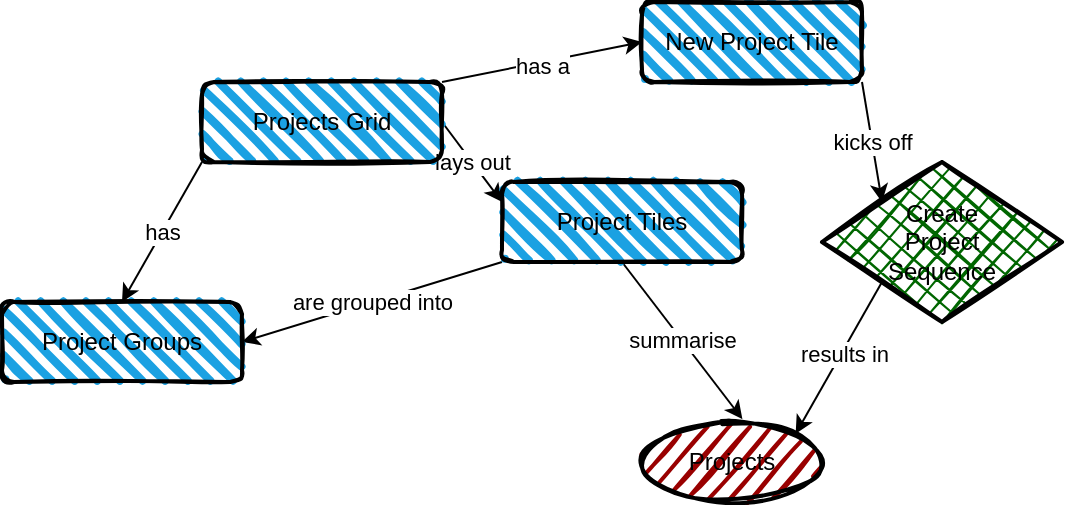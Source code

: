 <mxfile>
    <diagram id="ScF6ZwTu0qDVaIa1Va9B" name="Domain">
        <mxGraphModel dx="1260" dy="1940" grid="1" gridSize="10" guides="1" tooltips="1" connect="1" arrows="1" fold="1" page="1" pageScale="1" pageWidth="827" pageHeight="1169" math="0" shadow="0">
            <root>
                <mxCell id="6y0yrNsX52XtWnyCMfJG-0"/>
                <mxCell id="6y0yrNsX52XtWnyCMfJG-1" parent="6y0yrNsX52XtWnyCMfJG-0"/>
                <mxCell id="6y0yrNsX52XtWnyCMfJG-2" value="lays out" style="edgeStyle=none;html=1;exitX=1;exitY=0.5;exitDx=0;exitDy=0;entryX=0;entryY=0.25;entryDx=0;entryDy=0;" parent="6y0yrNsX52XtWnyCMfJG-1" source="6y0yrNsX52XtWnyCMfJG-6" target="6y0yrNsX52XtWnyCMfJG-10" edge="1">
                    <mxGeometry relative="1" as="geometry"/>
                </mxCell>
                <mxCell id="6y0yrNsX52XtWnyCMfJG-3" value="has" style="edgeStyle=none;html=1;exitX=0;exitY=1;exitDx=0;exitDy=0;entryX=0.5;entryY=0;entryDx=0;entryDy=0;" parent="6y0yrNsX52XtWnyCMfJG-1" source="6y0yrNsX52XtWnyCMfJG-6" target="6y0yrNsX52XtWnyCMfJG-11" edge="1">
                    <mxGeometry relative="1" as="geometry"/>
                </mxCell>
                <mxCell id="6y0yrNsX52XtWnyCMfJG-4" style="edgeStyle=none;html=1;exitX=1;exitY=0;exitDx=0;exitDy=0;entryX=0;entryY=0.5;entryDx=0;entryDy=0;" parent="6y0yrNsX52XtWnyCMfJG-1" source="6y0yrNsX52XtWnyCMfJG-6" target="6y0yrNsX52XtWnyCMfJG-13" edge="1">
                    <mxGeometry relative="1" as="geometry">
                        <mxPoint x="310" y="60" as="targetPoint"/>
                    </mxGeometry>
                </mxCell>
                <mxCell id="6y0yrNsX52XtWnyCMfJG-5" value="has a" style="edgeLabel;html=1;align=center;verticalAlign=middle;resizable=0;points=[];" parent="6y0yrNsX52XtWnyCMfJG-4" vertex="1" connectable="0">
                    <mxGeometry x="-0.007" y="-2" relative="1" as="geometry">
                        <mxPoint as="offset"/>
                    </mxGeometry>
                </mxCell>
                <mxCell id="6y0yrNsX52XtWnyCMfJG-6" value="Projects Grid" style="rounded=1;whiteSpace=wrap;html=1;strokeWidth=2;fillWeight=4;hachureGap=8;hachureAngle=45;fillColor=#1ba1e2;sketch=1;" parent="6y0yrNsX52XtWnyCMfJG-1" vertex="1">
                    <mxGeometry x="170" y="90" width="120" height="40" as="geometry"/>
                </mxCell>
                <mxCell id="6y0yrNsX52XtWnyCMfJG-7" value="Projects" style="ellipse;whiteSpace=wrap;html=1;strokeWidth=2;fillWeight=2;hachureGap=8;fillColor=#990000;fillStyle=dots;sketch=1;" parent="6y0yrNsX52XtWnyCMfJG-1" vertex="1">
                    <mxGeometry x="390" y="260" width="90" height="40" as="geometry"/>
                </mxCell>
                <mxCell id="6y0yrNsX52XtWnyCMfJG-8" value="are grouped into" style="edgeStyle=none;html=1;exitX=0;exitY=1;exitDx=0;exitDy=0;entryX=1;entryY=0.5;entryDx=0;entryDy=0;" parent="6y0yrNsX52XtWnyCMfJG-1" source="6y0yrNsX52XtWnyCMfJG-10" target="6y0yrNsX52XtWnyCMfJG-11" edge="1">
                    <mxGeometry relative="1" as="geometry"/>
                </mxCell>
                <mxCell id="6y0yrNsX52XtWnyCMfJG-9" value="summarise" style="edgeStyle=none;html=1;exitX=0.5;exitY=1;exitDx=0;exitDy=0;entryX=0.558;entryY=-0.036;entryDx=0;entryDy=0;entryPerimeter=0;" parent="6y0yrNsX52XtWnyCMfJG-1" source="6y0yrNsX52XtWnyCMfJG-10" target="6y0yrNsX52XtWnyCMfJG-7" edge="1">
                    <mxGeometry relative="1" as="geometry"/>
                </mxCell>
                <mxCell id="6y0yrNsX52XtWnyCMfJG-10" value="Project Tiles" style="rounded=1;whiteSpace=wrap;html=1;strokeWidth=2;fillWeight=4;hachureGap=8;hachureAngle=45;fillColor=#1ba1e2;sketch=1;" parent="6y0yrNsX52XtWnyCMfJG-1" vertex="1">
                    <mxGeometry x="320" y="140" width="120" height="40" as="geometry"/>
                </mxCell>
                <mxCell id="6y0yrNsX52XtWnyCMfJG-11" value="Project Groups" style="rounded=1;whiteSpace=wrap;html=1;strokeWidth=2;fillWeight=4;hachureGap=8;hachureAngle=45;fillColor=#1ba1e2;sketch=1;" parent="6y0yrNsX52XtWnyCMfJG-1" vertex="1">
                    <mxGeometry x="70" y="200" width="120" height="40" as="geometry"/>
                </mxCell>
                <mxCell id="6y0yrNsX52XtWnyCMfJG-12" value="kicks off" style="edgeStyle=none;html=1;exitX=1;exitY=1;exitDx=0;exitDy=0;entryX=0;entryY=0;entryDx=0;entryDy=0;" parent="6y0yrNsX52XtWnyCMfJG-1" source="6y0yrNsX52XtWnyCMfJG-13" target="6y0yrNsX52XtWnyCMfJG-16" edge="1">
                    <mxGeometry relative="1" as="geometry"/>
                </mxCell>
                <mxCell id="6y0yrNsX52XtWnyCMfJG-13" value="New Project Tile" style="rounded=1;whiteSpace=wrap;html=1;strokeWidth=2;fillWeight=4;hachureGap=8;hachureAngle=45;fillColor=#1ba1e2;sketch=1;" parent="6y0yrNsX52XtWnyCMfJG-1" vertex="1">
                    <mxGeometry x="390" y="50" width="110" height="40" as="geometry"/>
                </mxCell>
                <mxCell id="6y0yrNsX52XtWnyCMfJG-14" style="edgeStyle=none;html=1;exitX=0;exitY=1;exitDx=0;exitDy=0;entryX=1;entryY=0;entryDx=0;entryDy=0;" parent="6y0yrNsX52XtWnyCMfJG-1" source="6y0yrNsX52XtWnyCMfJG-16" target="6y0yrNsX52XtWnyCMfJG-7" edge="1">
                    <mxGeometry relative="1" as="geometry"/>
                </mxCell>
                <mxCell id="6y0yrNsX52XtWnyCMfJG-15" value="results in" style="edgeLabel;html=1;align=center;verticalAlign=middle;resizable=0;points=[];" parent="6y0yrNsX52XtWnyCMfJG-14" vertex="1" connectable="0">
                    <mxGeometry x="-0.086" y="1" relative="1" as="geometry">
                        <mxPoint as="offset"/>
                    </mxGeometry>
                </mxCell>
                <mxCell id="6y0yrNsX52XtWnyCMfJG-16" value="Create&lt;br&gt;Project &lt;br&gt;Sequence" style="rhombus;whiteSpace=wrap;html=1;strokeWidth=2;fillWeight=-1;hachureGap=8;fillStyle=cross-hatch;fillColor=#006600;sketch=1;" parent="6y0yrNsX52XtWnyCMfJG-1" vertex="1">
                    <mxGeometry x="480" y="130" width="120" height="80" as="geometry"/>
                </mxCell>
            </root>
        </mxGraphModel>
    </diagram>
    <diagram id="6WQD-UjSUtA4rOHnXgsI" name="Classes">
        <mxGraphModel dx="675" dy="1280" grid="1" gridSize="10" guides="1" tooltips="1" connect="1" arrows="1" fold="1" page="1" pageScale="1" pageWidth="827" pageHeight="1169" math="0" shadow="0">
            <root>
                <mxCell id="0"/>
                <mxCell id="1" parent="0"/>
                <mxCell id="2" value="ProjectState" style="swimlane;fontStyle=1;align=center;verticalAlign=top;childLayout=stackLayout;horizontal=1;startSize=26;horizontalStack=0;resizeParent=1;resizeParentMax=0;resizeLast=0;collapsible=1;marginBottom=0;" parent="1" vertex="1">
                    <mxGeometry x="640" y="120" width="160" height="114" as="geometry"/>
                </mxCell>
                <mxCell id="3" value="+ id: String&#10;+ name: String&#10;..." style="text;strokeColor=none;fillColor=none;align=left;verticalAlign=top;spacingLeft=4;spacingRight=4;overflow=hidden;rotatable=0;points=[[0,0.5],[1,0.5]];portConstraint=eastwest;" parent="2" vertex="1">
                    <mxGeometry y="26" width="160" height="54" as="geometry"/>
                </mxCell>
                <mxCell id="4" value="" style="line;strokeWidth=1;fillColor=none;align=left;verticalAlign=middle;spacingTop=-1;spacingLeft=3;spacingRight=3;rotatable=0;labelPosition=right;points=[];portConstraint=eastwest;" parent="2" vertex="1">
                    <mxGeometry y="80" width="160" height="8" as="geometry"/>
                </mxCell>
                <mxCell id="5" value="..." style="text;strokeColor=none;fillColor=none;align=left;verticalAlign=top;spacingLeft=4;spacingRight=4;overflow=hidden;rotatable=0;points=[[0,0.5],[1,0.5]];portConstraint=eastwest;" parent="2" vertex="1">
                    <mxGeometry y="88" width="160" height="26" as="geometry"/>
                </mxCell>
                <mxCell id="6" value="ProjectItem" style="swimlane;fontStyle=1;align=center;verticalAlign=top;childLayout=stackLayout;horizontal=1;startSize=26;horizontalStack=0;resizeParent=1;resizeParentMax=0;resizeLast=0;collapsible=1;marginBottom=0;" parent="1" vertex="1">
                    <mxGeometry x="400" y="80" width="160" height="100" as="geometry"/>
                </mxCell>
                <mxCell id="7" value="+ project: Project" style="text;strokeColor=none;fillColor=none;align=left;verticalAlign=top;spacingLeft=4;spacingRight=4;overflow=hidden;rotatable=0;points=[[0,0.5],[1,0.5]];portConstraint=eastwest;" parent="6" vertex="1">
                    <mxGeometry y="26" width="160" height="26" as="geometry"/>
                </mxCell>
                <mxCell id="8" value="" style="line;strokeWidth=1;fillColor=none;align=left;verticalAlign=middle;spacingTop=-1;spacingLeft=3;spacingRight=3;rotatable=0;labelPosition=right;points=[];portConstraint=eastwest;" parent="6" vertex="1">
                    <mxGeometry y="52" width="160" height="8" as="geometry"/>
                </mxCell>
                <mxCell id="9" value="+ delete()&#10;+ edit()" style="text;strokeColor=none;fillColor=none;align=left;verticalAlign=top;spacingLeft=4;spacingRight=4;overflow=hidden;rotatable=0;points=[[0,0.5],[1,0.5]];portConstraint=eastwest;" parent="6" vertex="1">
                    <mxGeometry y="60" width="160" height="40" as="geometry"/>
                </mxCell>
                <mxCell id="10" value="ProjectsGrid" style="swimlane;fontStyle=1;align=center;verticalAlign=top;childLayout=stackLayout;horizontal=1;startSize=26;horizontalStack=0;resizeParent=1;resizeParentMax=0;resizeLast=0;collapsible=1;marginBottom=0;" parent="1" vertex="1">
                    <mxGeometry x="110" y="50" width="200" height="86" as="geometry"/>
                </mxCell>
                <mxCell id="11" value="+ projectTiles: List&lt;ProjectTile&gt;" style="text;strokeColor=none;fillColor=none;align=left;verticalAlign=top;spacingLeft=4;spacingRight=4;overflow=hidden;rotatable=0;points=[[0,0.5],[1,0.5]];portConstraint=eastwest;" parent="10" vertex="1">
                    <mxGeometry y="26" width="200" height="26" as="geometry"/>
                </mxCell>
                <mxCell id="12" value="" style="line;strokeWidth=1;fillColor=none;align=left;verticalAlign=middle;spacingTop=-1;spacingLeft=3;spacingRight=3;rotatable=0;labelPosition=right;points=[];portConstraint=eastwest;" parent="10" vertex="1">
                    <mxGeometry y="52" width="200" height="8" as="geometry"/>
                </mxCell>
                <mxCell id="13" value="+ createTiles(List&lt;Project&gt;) : List&lt;ProjectTile&gt;" style="text;strokeColor=none;fillColor=none;align=left;verticalAlign=top;spacingLeft=4;spacingRight=4;overflow=hidden;rotatable=0;points=[[0,0.5],[1,0.5]];portConstraint=eastwest;" parent="10" vertex="1">
                    <mxGeometry y="60" width="200" height="26" as="geometry"/>
                </mxCell>
                <mxCell id="14" value="NewProjectItem" style="swimlane;fontStyle=1;align=center;verticalAlign=top;childLayout=stackLayout;horizontal=1;startSize=26;horizontalStack=0;resizeParent=1;resizeParentMax=0;resizeLast=0;collapsible=1;marginBottom=0;" parent="1" vertex="1">
                    <mxGeometry x="400" y="250" width="160" height="60" as="geometry"/>
                </mxCell>
                <mxCell id="15" value="" style="line;strokeWidth=1;fillColor=none;align=left;verticalAlign=middle;spacingTop=-1;spacingLeft=3;spacingRight=3;rotatable=0;labelPosition=right;points=[];portConstraint=eastwest;" parent="14" vertex="1">
                    <mxGeometry y="26" width="160" height="8" as="geometry"/>
                </mxCell>
                <mxCell id="16" value="+ createNewProject()" style="text;strokeColor=none;fillColor=none;align=left;verticalAlign=top;spacingLeft=4;spacingRight=4;overflow=hidden;rotatable=0;points=[[0,0.5],[1,0.5]];portConstraint=eastwest;" parent="14" vertex="1">
                    <mxGeometry y="34" width="160" height="26" as="geometry"/>
                </mxCell>
                <mxCell id="17" value="Extends" style="endArrow=block;endSize=16;endFill=0;html=1;entryX=0.499;entryY=1.109;entryDx=0;entryDy=0;entryPerimeter=0;exitX=0.5;exitY=0;exitDx=0;exitDy=0;" parent="1" source="14" target="9" edge="1">
                    <mxGeometry x="-0.346" width="160" relative="1" as="geometry">
                        <mxPoint x="480" y="250" as="sourcePoint"/>
                        <mxPoint x="520" y="220" as="targetPoint"/>
                        <mxPoint as="offset"/>
                    </mxGeometry>
                </mxCell>
                <mxCell id="18" value="1" style="endArrow=open;html=1;endSize=12;startArrow=diamondThin;startSize=14;startFill=0;edgeStyle=orthogonalEdgeStyle;align=left;verticalAlign=bottom;exitX=1;exitY=0.5;exitDx=0;exitDy=0;entryX=0;entryY=0.5;entryDx=0;entryDy=0;" parent="1" source="7" target="3" edge="1">
                    <mxGeometry x="-1" y="3" relative="1" as="geometry">
                        <mxPoint x="620" y="270" as="sourcePoint"/>
                        <mxPoint x="780" y="270" as="targetPoint"/>
                    </mxGeometry>
                </mxCell>
                <mxCell id="19" value="1" style="edgeLabel;html=1;align=center;verticalAlign=middle;resizable=0;points=[];" parent="18" vertex="1" connectable="0">
                    <mxGeometry x="0.781" y="-2" relative="1" as="geometry">
                        <mxPoint x="-7" y="5" as="offset"/>
                    </mxGeometry>
                </mxCell>
                <mxCell id="20" value="1" style="endArrow=open;html=1;endSize=12;startArrow=diamondThin;startSize=14;startFill=0;edgeStyle=orthogonalEdgeStyle;align=left;verticalAlign=bottom;exitX=0.989;exitY=0.994;exitDx=0;exitDy=0;entryX=-0.014;entryY=1.109;entryDx=0;entryDy=0;entryPerimeter=0;exitPerimeter=0;" parent="1" source="11" target="7" edge="1">
                    <mxGeometry x="-1" y="3" relative="1" as="geometry">
                        <mxPoint x="280" y="120" as="sourcePoint"/>
                        <mxPoint x="360" y="160" as="targetPoint"/>
                        <Array as="points">
                            <mxPoint x="360" y="102"/>
                            <mxPoint x="360" y="135"/>
                        </Array>
                    </mxGeometry>
                </mxCell>
                <mxCell id="21" value="1..*" style="edgeLabel;html=1;align=center;verticalAlign=middle;resizable=0;points=[];" parent="20" vertex="1" connectable="0">
                    <mxGeometry x="0.781" y="-2" relative="1" as="geometry">
                        <mxPoint x="-7" y="5" as="offset"/>
                    </mxGeometry>
                </mxCell>
            </root>
        </mxGraphModel>
    </diagram>
    <diagram id="nBk8uOtxXkzUf86sOUdd" name="Sequences">
        <mxGraphModel dx="675" dy="1280" grid="1" gridSize="10" guides="1" tooltips="1" connect="1" arrows="1" fold="1" page="1" pageScale="1" pageWidth="827" pageHeight="1169" math="0" shadow="0">
            <root>
                <mxCell id="5Y0gAy72s4Q4G9UK6YYD-0"/>
                <mxCell id="5Y0gAy72s4Q4G9UK6YYD-1" parent="5Y0gAy72s4Q4G9UK6YYD-0"/>
                <mxCell id="5Y0gAy72s4Q4G9UK6YYD-2" value="" style="shape=umlLifeline;participant=umlActor;perimeter=lifelinePerimeter;whiteSpace=wrap;html=1;container=1;collapsible=0;recursiveResize=0;verticalAlign=top;spacingTop=36;outlineConnect=0;" parent="5Y0gAy72s4Q4G9UK6YYD-1" vertex="1">
                    <mxGeometry x="40" y="60" width="20" height="300" as="geometry"/>
                </mxCell>
                <mxCell id="5Y0gAy72s4Q4G9UK6YYD-3" value="" style="shape=umlLifeline;participant=umlBoundary;perimeter=lifelinePerimeter;whiteSpace=wrap;html=1;container=1;collapsible=0;recursiveResize=0;verticalAlign=top;spacingTop=36;outlineConnect=0;" parent="5Y0gAy72s4Q4G9UK6YYD-1" vertex="1">
                    <mxGeometry x="140" y="60" width="50" height="300" as="geometry"/>
                </mxCell>
                <mxCell id="GZhyHGU6QE_1T7sqyxsw-2" value="" style="rounded=0;dashed=0;" parent="5Y0gAy72s4Q4G9UK6YYD-3" vertex="1">
                    <mxGeometry x="20" y="50" width="10" height="90" as="geometry"/>
                </mxCell>
                <mxCell id="GZhyHGU6QE_1T7sqyxsw-10" value="App builds&lt;br&gt;ProjectsGrid" style="edgeStyle=orthogonalEdgeStyle;html=1;align=left;spacingLeft=2;endArrow=block;rounded=0;entryX=1;entryY=0;fontSize=10;" parent="5Y0gAy72s4Q4G9UK6YYD-3" edge="1">
                    <mxGeometry relative="1" as="geometry">
                        <mxPoint x="30" y="70" as="sourcePoint"/>
                        <Array as="points">
                            <mxPoint x="60" y="70"/>
                        </Array>
                        <mxPoint x="35" y="90" as="targetPoint"/>
                    </mxGeometry>
                </mxCell>
                <mxCell id="5Y0gAy72s4Q4G9UK6YYD-4" value="" style="shape=umlLifeline;participant=umlEntity;perimeter=lifelinePerimeter;whiteSpace=wrap;html=1;container=1;collapsible=0;recursiveResize=0;verticalAlign=top;spacingTop=36;outlineConnect=0;" parent="5Y0gAy72s4Q4G9UK6YYD-1" vertex="1">
                    <mxGeometry x="260" y="60" width="40" height="300" as="geometry"/>
                </mxCell>
                <mxCell id="5Y0gAy72s4Q4G9UK6YYD-6" value="user&lt;br&gt;authenticates" style="html=1;verticalAlign=bottom;endArrow=block;" parent="5Y0gAy72s4Q4G9UK6YYD-1" edge="1">
                    <mxGeometry width="80" relative="1" as="geometry">
                        <mxPoint x="50" y="120" as="sourcePoint"/>
                        <mxPoint x="160" y="120" as="targetPoint"/>
                    </mxGeometry>
                </mxCell>
                <mxCell id="0iasa-nGZ7vJXzxeR5hz-0" value="projects" style="html=1;verticalAlign=bottom;endArrow=block;entryX=1;entryY=0.75;entryDx=0;entryDy=0;dashed=1;" parent="5Y0gAy72s4Q4G9UK6YYD-1" source="5Y0gAy72s4Q4G9UK6YYD-4" target="GZhyHGU6QE_1T7sqyxsw-2" edge="1">
                    <mxGeometry width="80" relative="1" as="geometry">
                        <mxPoint x="60" y="130" as="sourcePoint"/>
                        <mxPoint x="170" y="130" as="targetPoint"/>
                    </mxGeometry>
                </mxCell>
                <mxCell id="0iasa-nGZ7vJXzxeR5hz-1" value="App State" style="text;html=1;align=center;verticalAlign=middle;resizable=0;points=[];autosize=1;strokeColor=none;fillColor=none;fontSize=10;" parent="5Y0gAy72s4Q4G9UK6YYD-1" vertex="1">
                    <mxGeometry x="250" y="30" width="60" height="20" as="geometry"/>
                </mxCell>
                <mxCell id="0iasa-nGZ7vJXzxeR5hz-2" value="UI" style="text;html=1;align=center;verticalAlign=middle;resizable=0;points=[];autosize=1;strokeColor=none;fillColor=none;fontSize=10;" parent="5Y0gAy72s4Q4G9UK6YYD-1" vertex="1">
                    <mxGeometry x="150" y="30" width="30" height="20" as="geometry"/>
                </mxCell>
            </root>
        </mxGraphModel>
    </diagram>
    <diagram id="6_EYjycNjjmwr4-96SY2" name="Wireframes">
        <mxGraphModel dx="1260" dy="1940" grid="1" gridSize="10" guides="1" tooltips="1" connect="1" arrows="1" fold="1" page="1" pageScale="1" pageWidth="827" pageHeight="1169" math="0" shadow="0">
            <root>
                <mxCell id="ZAkanpjpfqizOox4c_ct-0"/>
                <mxCell id="ZAkanpjpfqizOox4c_ct-1" parent="ZAkanpjpfqizOox4c_ct-0"/>
                <mxCell id="t6SJKtWvyk7r8CmhA1t6-28" value="" style="whiteSpace=wrap;html=1;" vertex="1" parent="ZAkanpjpfqizOox4c_ct-1">
                    <mxGeometry x="750" y="70" width="370" height="440" as="geometry"/>
                </mxCell>
                <mxCell id="ZAkanpjpfqizOox4c_ct-2" value="" style="rounded=1;whiteSpace=wrap;html=1;strokeWidth=2;fillWeight=4;hachureGap=8;hachureAngle=45;fillColor=#f9f7ed;sketch=1;opacity=10;strokeColor=#36393d;" parent="ZAkanpjpfqizOox4c_ct-1" vertex="1">
                    <mxGeometry x="102.5" y="80" width="580" height="410" as="geometry"/>
                </mxCell>
                <mxCell id="ZAkanpjpfqizOox4c_ct-3" value="&lt;h2&gt;Projects Grid - Lofi Wireframe&lt;/h2&gt;" style="text;html=1;strokeColor=none;fillColor=none;align=center;verticalAlign=middle;whiteSpace=wrap;rounded=0;opacity=50;" parent="ZAkanpjpfqizOox4c_ct-1" vertex="1">
                    <mxGeometry x="255" y="30" width="275" height="20" as="geometry"/>
                </mxCell>
                <mxCell id="ZAkanpjpfqizOox4c_ct-4" value="&lt;p&gt;&lt;font style=&quot;font-size: 16px ; font-weight: normal&quot;&gt;Recent projects&lt;/font&gt;&lt;/p&gt;" style="text;strokeColor=none;fillColor=none;html=1;fontSize=24;fontStyle=1;verticalAlign=middle;align=center;opacity=50;" parent="ZAkanpjpfqizOox4c_ct-1" vertex="1">
                    <mxGeometry x="152.5" y="80" width="130" height="40" as="geometry"/>
                </mxCell>
                <mxCell id="ZAkanpjpfqizOox4c_ct-5" value="" style="shape=ext;double=1;rounded=1;whiteSpace=wrap;html=1;opacity=50;" parent="ZAkanpjpfqizOox4c_ct-1" vertex="1">
                    <mxGeometry x="157.5" y="140" width="135" height="100" as="geometry"/>
                </mxCell>
                <mxCell id="ZAkanpjpfqizOox4c_ct-7" value="&lt;font style=&quot;font-size: 24px&quot;&gt;+&lt;/font&gt;" style="text;html=1;strokeColor=none;fillColor=none;align=center;verticalAlign=middle;whiteSpace=wrap;rounded=0;opacity=10;" parent="ZAkanpjpfqizOox4c_ct-1" vertex="1">
                    <mxGeometry x="202.5" y="180" width="40" height="20" as="geometry"/>
                </mxCell>
                <mxCell id="bRT_D-mQ0hcYwe1w0xhb-2" style="edgeStyle=none;html=1;exitX=1;exitY=1;exitDx=0;exitDy=0;entryX=0;entryY=0.25;entryDx=0;entryDy=0;" parent="ZAkanpjpfqizOox4c_ct-1" source="ZAkanpjpfqizOox4c_ct-8" target="ZAkanpjpfqizOox4c_ct-5" edge="1">
                    <mxGeometry relative="1" as="geometry"/>
                </mxCell>
                <mxCell id="ZAkanpjpfqizOox4c_ct-8" value="New Project Tile" style="text;html=1;strokeColor=none;fillColor=none;align=center;verticalAlign=middle;whiteSpace=wrap;rounded=0;opacity=10;" parent="ZAkanpjpfqizOox4c_ct-1" vertex="1">
                    <mxGeometry y="140" width="90" height="20" as="geometry"/>
                </mxCell>
                <mxCell id="ZAkanpjpfqizOox4c_ct-9" value="" style="shape=ext;double=1;rounded=1;whiteSpace=wrap;html=1;opacity=50;" parent="ZAkanpjpfqizOox4c_ct-1" vertex="1">
                    <mxGeometry x="322.5" y="140" width="135" height="100" as="geometry"/>
                </mxCell>
                <mxCell id="ZAkanpjpfqizOox4c_ct-10" value="" style="shape=ext;double=1;rounded=1;whiteSpace=wrap;html=1;opacity=50;" parent="ZAkanpjpfqizOox4c_ct-1" vertex="1">
                    <mxGeometry x="482.5" y="140" width="135" height="100" as="geometry"/>
                </mxCell>
                <mxCell id="ZAkanpjpfqizOox4c_ct-11" value="" style="shape=ext;double=1;rounded=1;whiteSpace=wrap;html=1;opacity=50;" parent="ZAkanpjpfqizOox4c_ct-1" vertex="1">
                    <mxGeometry x="162.5" y="270" width="135" height="100" as="geometry"/>
                </mxCell>
                <mxCell id="ZAkanpjpfqizOox4c_ct-12" value="" style="shape=ext;double=1;rounded=1;whiteSpace=wrap;html=1;opacity=50;" parent="ZAkanpjpfqizOox4c_ct-1" vertex="1">
                    <mxGeometry x="322.5" y="270" width="135" height="100" as="geometry"/>
                </mxCell>
                <mxCell id="ZAkanpjpfqizOox4c_ct-13" value="" style="shape=ext;double=1;rounded=1;whiteSpace=wrap;html=1;opacity=50;" parent="ZAkanpjpfqizOox4c_ct-1" vertex="1">
                    <mxGeometry x="482.5" y="270" width="135" height="100" as="geometry"/>
                </mxCell>
                <mxCell id="ZAkanpjpfqizOox4c_ct-14" value="&lt;p&gt;&lt;font style=&quot;font-size: 16px ; font-weight: normal&quot;&gt;All projects&lt;/font&gt;&lt;/p&gt;" style="text;strokeColor=none;fillColor=none;html=1;fontSize=24;fontStyle=1;verticalAlign=middle;align=center;opacity=50;" parent="ZAkanpjpfqizOox4c_ct-1" vertex="1">
                    <mxGeometry x="140" y="385" width="130" height="40" as="geometry"/>
                </mxCell>
                <mxCell id="ZAkanpjpfqizOox4c_ct-15" value="" style="shape=ext;double=1;rounded=1;whiteSpace=wrap;html=1;opacity=50;" parent="ZAkanpjpfqizOox4c_ct-1" vertex="1">
                    <mxGeometry x="155" y="440" width="135" height="50" as="geometry"/>
                </mxCell>
                <mxCell id="ZAkanpjpfqizOox4c_ct-16" value="" style="shape=ext;double=1;rounded=1;whiteSpace=wrap;html=1;opacity=50;" parent="ZAkanpjpfqizOox4c_ct-1" vertex="1">
                    <mxGeometry x="325" y="440" width="135" height="50" as="geometry"/>
                </mxCell>
                <mxCell id="ZAkanpjpfqizOox4c_ct-17" value="" style="shape=ext;double=1;rounded=1;whiteSpace=wrap;html=1;opacity=50;" parent="ZAkanpjpfqizOox4c_ct-1" vertex="1">
                    <mxGeometry x="482.5" y="440" width="135" height="50" as="geometry"/>
                </mxCell>
                <mxCell id="ZAkanpjpfqizOox4c_ct-18" value="Project Name" style="text;html=1;strokeColor=none;fillColor=none;align=center;verticalAlign=middle;whiteSpace=wrap;rounded=0;opacity=10;" parent="ZAkanpjpfqizOox4c_ct-1" vertex="1">
                    <mxGeometry x="352.5" y="180" width="80" height="20" as="geometry"/>
                </mxCell>
                <mxCell id="o6Hbz5lqMHDnjrSynOms-0" value="" style="rounded=1;whiteSpace=wrap;html=1;strokeWidth=2;fillWeight=4;hachureGap=8;hachureAngle=45;fillColor=#f9f7ed;sketch=1;opacity=10;strokeColor=#36393d;" parent="ZAkanpjpfqizOox4c_ct-1" vertex="1">
                    <mxGeometry x="102.5" y="585" width="405" height="410" as="geometry"/>
                </mxCell>
                <mxCell id="o6Hbz5lqMHDnjrSynOms-1" value="&lt;p&gt;&lt;font style=&quot;font-size: 16px ; font-weight: normal&quot;&gt;Recent projects&lt;/font&gt;&lt;/p&gt;" style="text;strokeColor=none;fillColor=none;html=1;fontSize=24;fontStyle=1;verticalAlign=middle;align=center;opacity=50;" parent="ZAkanpjpfqizOox4c_ct-1" vertex="1">
                    <mxGeometry x="152.5" y="585" width="130" height="40" as="geometry"/>
                </mxCell>
                <mxCell id="o6Hbz5lqMHDnjrSynOms-2" value="" style="shape=ext;double=1;rounded=1;whiteSpace=wrap;html=1;opacity=50;" parent="ZAkanpjpfqizOox4c_ct-1" vertex="1">
                    <mxGeometry x="157.5" y="645" width="135" height="100" as="geometry"/>
                </mxCell>
                <mxCell id="o6Hbz5lqMHDnjrSynOms-3" value="&lt;font style=&quot;font-size: 24px&quot;&gt;+&lt;/font&gt;" style="text;html=1;strokeColor=none;fillColor=none;align=center;verticalAlign=middle;whiteSpace=wrap;rounded=0;opacity=10;" parent="ZAkanpjpfqizOox4c_ct-1" vertex="1">
                    <mxGeometry x="202.5" y="685" width="40" height="20" as="geometry"/>
                </mxCell>
                <mxCell id="o6Hbz5lqMHDnjrSynOms-5" value="" style="shape=ext;double=1;rounded=1;whiteSpace=wrap;html=1;opacity=50;" parent="ZAkanpjpfqizOox4c_ct-1" vertex="1">
                    <mxGeometry x="322.5" y="645" width="135" height="100" as="geometry"/>
                </mxCell>
                <mxCell id="o6Hbz5lqMHDnjrSynOms-7" value="" style="shape=ext;double=1;rounded=1;whiteSpace=wrap;html=1;opacity=50;" parent="ZAkanpjpfqizOox4c_ct-1" vertex="1">
                    <mxGeometry x="162.5" y="775" width="135" height="100" as="geometry"/>
                </mxCell>
                <mxCell id="o6Hbz5lqMHDnjrSynOms-8" value="" style="shape=ext;double=1;rounded=1;whiteSpace=wrap;html=1;opacity=50;" parent="ZAkanpjpfqizOox4c_ct-1" vertex="1">
                    <mxGeometry x="322.5" y="775" width="135" height="100" as="geometry"/>
                </mxCell>
                <mxCell id="o6Hbz5lqMHDnjrSynOms-10" value="&lt;p&gt;&lt;font style=&quot;font-size: 16px ; font-weight: normal&quot;&gt;All projects&lt;/font&gt;&lt;/p&gt;" style="text;strokeColor=none;fillColor=none;html=1;fontSize=24;fontStyle=1;verticalAlign=middle;align=center;opacity=50;" parent="ZAkanpjpfqizOox4c_ct-1" vertex="1">
                    <mxGeometry x="140" y="890" width="130" height="40" as="geometry"/>
                </mxCell>
                <mxCell id="o6Hbz5lqMHDnjrSynOms-11" value="" style="shape=ext;double=1;rounded=1;whiteSpace=wrap;html=1;opacity=50;" parent="ZAkanpjpfqizOox4c_ct-1" vertex="1">
                    <mxGeometry x="155" y="945" width="135" height="50" as="geometry"/>
                </mxCell>
                <mxCell id="o6Hbz5lqMHDnjrSynOms-12" value="" style="shape=ext;double=1;rounded=1;whiteSpace=wrap;html=1;opacity=50;" parent="ZAkanpjpfqizOox4c_ct-1" vertex="1">
                    <mxGeometry x="325" y="945" width="135" height="50" as="geometry"/>
                </mxCell>
                <mxCell id="o6Hbz5lqMHDnjrSynOms-14" value="Project Name" style="text;html=1;strokeColor=none;fillColor=none;align=center;verticalAlign=middle;whiteSpace=wrap;rounded=0;opacity=10;" parent="ZAkanpjpfqizOox4c_ct-1" vertex="1">
                    <mxGeometry x="352.5" y="685" width="80" height="20" as="geometry"/>
                </mxCell>
                <mxCell id="o6Hbz5lqMHDnjrSynOms-15" value="" style="rounded=1;whiteSpace=wrap;html=1;strokeWidth=2;fillWeight=4;hachureGap=8;hachureAngle=45;fillColor=#f9f7ed;sketch=1;opacity=10;strokeColor=#36393d;" parent="ZAkanpjpfqizOox4c_ct-1" vertex="1">
                    <mxGeometry x="560" y="585" width="247.5" height="410" as="geometry"/>
                </mxCell>
                <mxCell id="o6Hbz5lqMHDnjrSynOms-16" value="&lt;p&gt;&lt;font style=&quot;font-size: 16px ; font-weight: normal&quot;&gt;Recent projects&lt;/font&gt;&lt;/p&gt;" style="text;strokeColor=none;fillColor=none;html=1;fontSize=24;fontStyle=1;verticalAlign=middle;align=center;opacity=50;" parent="ZAkanpjpfqizOox4c_ct-1" vertex="1">
                    <mxGeometry x="610" y="585" width="130" height="40" as="geometry"/>
                </mxCell>
                <mxCell id="o6Hbz5lqMHDnjrSynOms-17" value="" style="shape=ext;double=1;rounded=1;whiteSpace=wrap;html=1;opacity=50;" parent="ZAkanpjpfqizOox4c_ct-1" vertex="1">
                    <mxGeometry x="615" y="645" width="135" height="100" as="geometry"/>
                </mxCell>
                <mxCell id="o6Hbz5lqMHDnjrSynOms-18" value="&lt;font style=&quot;font-size: 24px&quot;&gt;+&lt;/font&gt;" style="text;html=1;strokeColor=none;fillColor=none;align=center;verticalAlign=middle;whiteSpace=wrap;rounded=0;opacity=10;" parent="ZAkanpjpfqizOox4c_ct-1" vertex="1">
                    <mxGeometry x="660" y="685" width="40" height="20" as="geometry"/>
                </mxCell>
                <mxCell id="o6Hbz5lqMHDnjrSynOms-20" value="" style="shape=ext;double=1;rounded=1;whiteSpace=wrap;html=1;opacity=50;" parent="ZAkanpjpfqizOox4c_ct-1" vertex="1">
                    <mxGeometry x="616.25" y="775" width="135" height="100" as="geometry"/>
                </mxCell>
                <mxCell id="o6Hbz5lqMHDnjrSynOms-22" value="&lt;p&gt;&lt;font style=&quot;font-size: 16px ; font-weight: normal&quot;&gt;All projects&lt;/font&gt;&lt;/p&gt;" style="text;strokeColor=none;fillColor=none;html=1;fontSize=24;fontStyle=1;verticalAlign=middle;align=center;opacity=50;" parent="ZAkanpjpfqizOox4c_ct-1" vertex="1">
                    <mxGeometry x="597.5" y="890" width="130" height="40" as="geometry"/>
                </mxCell>
                <mxCell id="o6Hbz5lqMHDnjrSynOms-23" value="" style="shape=ext;double=1;rounded=1;whiteSpace=wrap;html=1;opacity=50;" parent="ZAkanpjpfqizOox4c_ct-1" vertex="1">
                    <mxGeometry x="612.5" y="945" width="135" height="50" as="geometry"/>
                </mxCell>
                <mxCell id="o6Hbz5lqMHDnjrSynOms-26" value="Grid is responsive - as the screen size decreases the GridView changes&lt;br&gt;the fixed number of columns" style="text;html=1;align=left;verticalAlign=middle;resizable=0;points=[];autosize=1;strokeColor=none;fillColor=none;" parent="ZAkanpjpfqizOox4c_ct-1" vertex="1">
                    <mxGeometry x="107.5" y="515" width="400" height="30" as="geometry"/>
                </mxCell>
                <mxCell id="t6SJKtWvyk7r8CmhA1t6-16" value="&lt;font style=&quot;font-size: 36px&quot;&gt;+&lt;/font&gt;" style="shape=ext;double=1;rounded=1;whiteSpace=wrap;html=1;opacity=50;" vertex="1" parent="ZAkanpjpfqizOox4c_ct-1">
                    <mxGeometry x="790" y="90" width="135" height="100" as="geometry"/>
                </mxCell>
                <mxCell id="t6SJKtWvyk7r8CmhA1t6-17" value="&lt;font style=&quot;font-size: 14px&quot;&gt;1. tap to begin&amp;nbsp;&lt;/font&gt;" style="text;html=1;align=center;verticalAlign=middle;resizable=0;points=[];autosize=1;strokeColor=none;fillColor=none;fontSize=24;" vertex="1" parent="ZAkanpjpfqizOox4c_ct-1">
                    <mxGeometry x="940" y="110" width="110" height="40" as="geometry"/>
                </mxCell>
                <mxCell id="t6SJKtWvyk7r8CmhA1t6-18" value="" style="shape=ext;double=1;rounded=1;whiteSpace=wrap;html=1;opacity=50;" vertex="1" parent="ZAkanpjpfqizOox4c_ct-1">
                    <mxGeometry x="790" y="240" width="135" height="100" as="geometry"/>
                </mxCell>
                <mxCell id="t6SJKtWvyk7r8CmhA1t6-19" value="" style="endArrow=none;html=1;fontSize=14;" edge="1" parent="ZAkanpjpfqizOox4c_ct-1">
                    <mxGeometry width="50" height="50" relative="1" as="geometry">
                        <mxPoint x="807.5" y="280" as="sourcePoint"/>
                        <mxPoint x="907.5" y="280" as="targetPoint"/>
                    </mxGeometry>
                </mxCell>
                <mxCell id="t6SJKtWvyk7r8CmhA1t6-20" value="&lt;font style=&quot;font-size: 10px&quot;&gt;name...&lt;/font&gt;" style="text;html=1;strokeColor=none;fillColor=none;align=center;verticalAlign=middle;whiteSpace=wrap;rounded=0;fontSize=14;" vertex="1" parent="ZAkanpjpfqizOox4c_ct-1">
                    <mxGeometry x="827.5" y="250" width="60" height="30" as="geometry"/>
                </mxCell>
                <mxCell id="t6SJKtWvyk7r8CmhA1t6-21" value="Cancel" style="rounded=1;whiteSpace=wrap;html=1;fontSize=10;" vertex="1" parent="ZAkanpjpfqizOox4c_ct-1">
                    <mxGeometry x="810" y="300" width="42" height="20" as="geometry"/>
                </mxCell>
                <mxCell id="t6SJKtWvyk7r8CmhA1t6-22" value="OK" style="rounded=1;whiteSpace=wrap;html=1;fontSize=10;" vertex="1" parent="ZAkanpjpfqizOox4c_ct-1">
                    <mxGeometry x="865" y="300" width="42" height="20" as="geometry"/>
                </mxCell>
                <mxCell id="t6SJKtWvyk7r8CmhA1t6-23" value="&lt;font style=&quot;font-size: 14px&quot;&gt;2. enter project name&amp;nbsp;&lt;/font&gt;" style="text;html=1;align=center;verticalAlign=middle;resizable=0;points=[];autosize=1;strokeColor=none;fillColor=none;fontSize=24;" vertex="1" parent="ZAkanpjpfqizOox4c_ct-1">
                    <mxGeometry x="940" y="260" width="150" height="40" as="geometry"/>
                </mxCell>
                <mxCell id="t6SJKtWvyk7r8CmhA1t6-24" value="" style="shape=ext;double=1;rounded=1;whiteSpace=wrap;html=1;opacity=50;" vertex="1" parent="ZAkanpjpfqizOox4c_ct-1">
                    <mxGeometry x="790" y="390" width="135" height="100" as="geometry"/>
                </mxCell>
                <mxCell id="t6SJKtWvyk7r8CmhA1t6-25" value="&lt;font style=&quot;font-size: 14px&quot;&gt;3. wait patiently&amp;nbsp;&lt;/font&gt;" style="text;html=1;align=center;verticalAlign=middle;resizable=0;points=[];autosize=1;strokeColor=none;fillColor=none;fontSize=24;" vertex="1" parent="ZAkanpjpfqizOox4c_ct-1">
                    <mxGeometry x="940" y="420" width="120" height="40" as="geometry"/>
                </mxCell>
                <mxCell id="t6SJKtWvyk7r8CmhA1t6-26" value="" style="verticalLabelPosition=bottom;verticalAlign=top;html=1;shape=mxgraph.basic.donut;dx=10;strokeColor=none;fillColor=#10739E;fontSize=10;align=center;fillOpacity=20;" vertex="1" parent="ZAkanpjpfqizOox4c_ct-1">
                    <mxGeometry x="827.5" y="410" width="60" height="60" as="geometry"/>
                </mxCell>
                <mxCell id="t6SJKtWvyk7r8CmhA1t6-27" value="" style="verticalLabelPosition=middle;verticalAlign=middle;html=1;shape=mxgraph.basic.partConcEllipse;startAngle=0;endAngle=0.65;arcWidth=0.2;strokeColor=none;fillColor=#10739E;fontSize=22;fontColor=#10739E;align=center;fontStyle=1" vertex="1" parent="t6SJKtWvyk7r8CmhA1t6-26">
                    <mxGeometry width="60" height="60" as="geometry"/>
                </mxCell>
                <mxCell id="t6SJKtWvyk7r8CmhA1t6-29" value="New Project Tile" style="text;html=1;align=center;verticalAlign=middle;resizable=0;points=[];autosize=1;strokeColor=none;fillColor=none;" vertex="1" parent="ZAkanpjpfqizOox4c_ct-1">
                    <mxGeometry x="800" y="40" width="100" height="20" as="geometry"/>
                </mxCell>
            </root>
        </mxGraphModel>
    </diagram>
</mxfile>